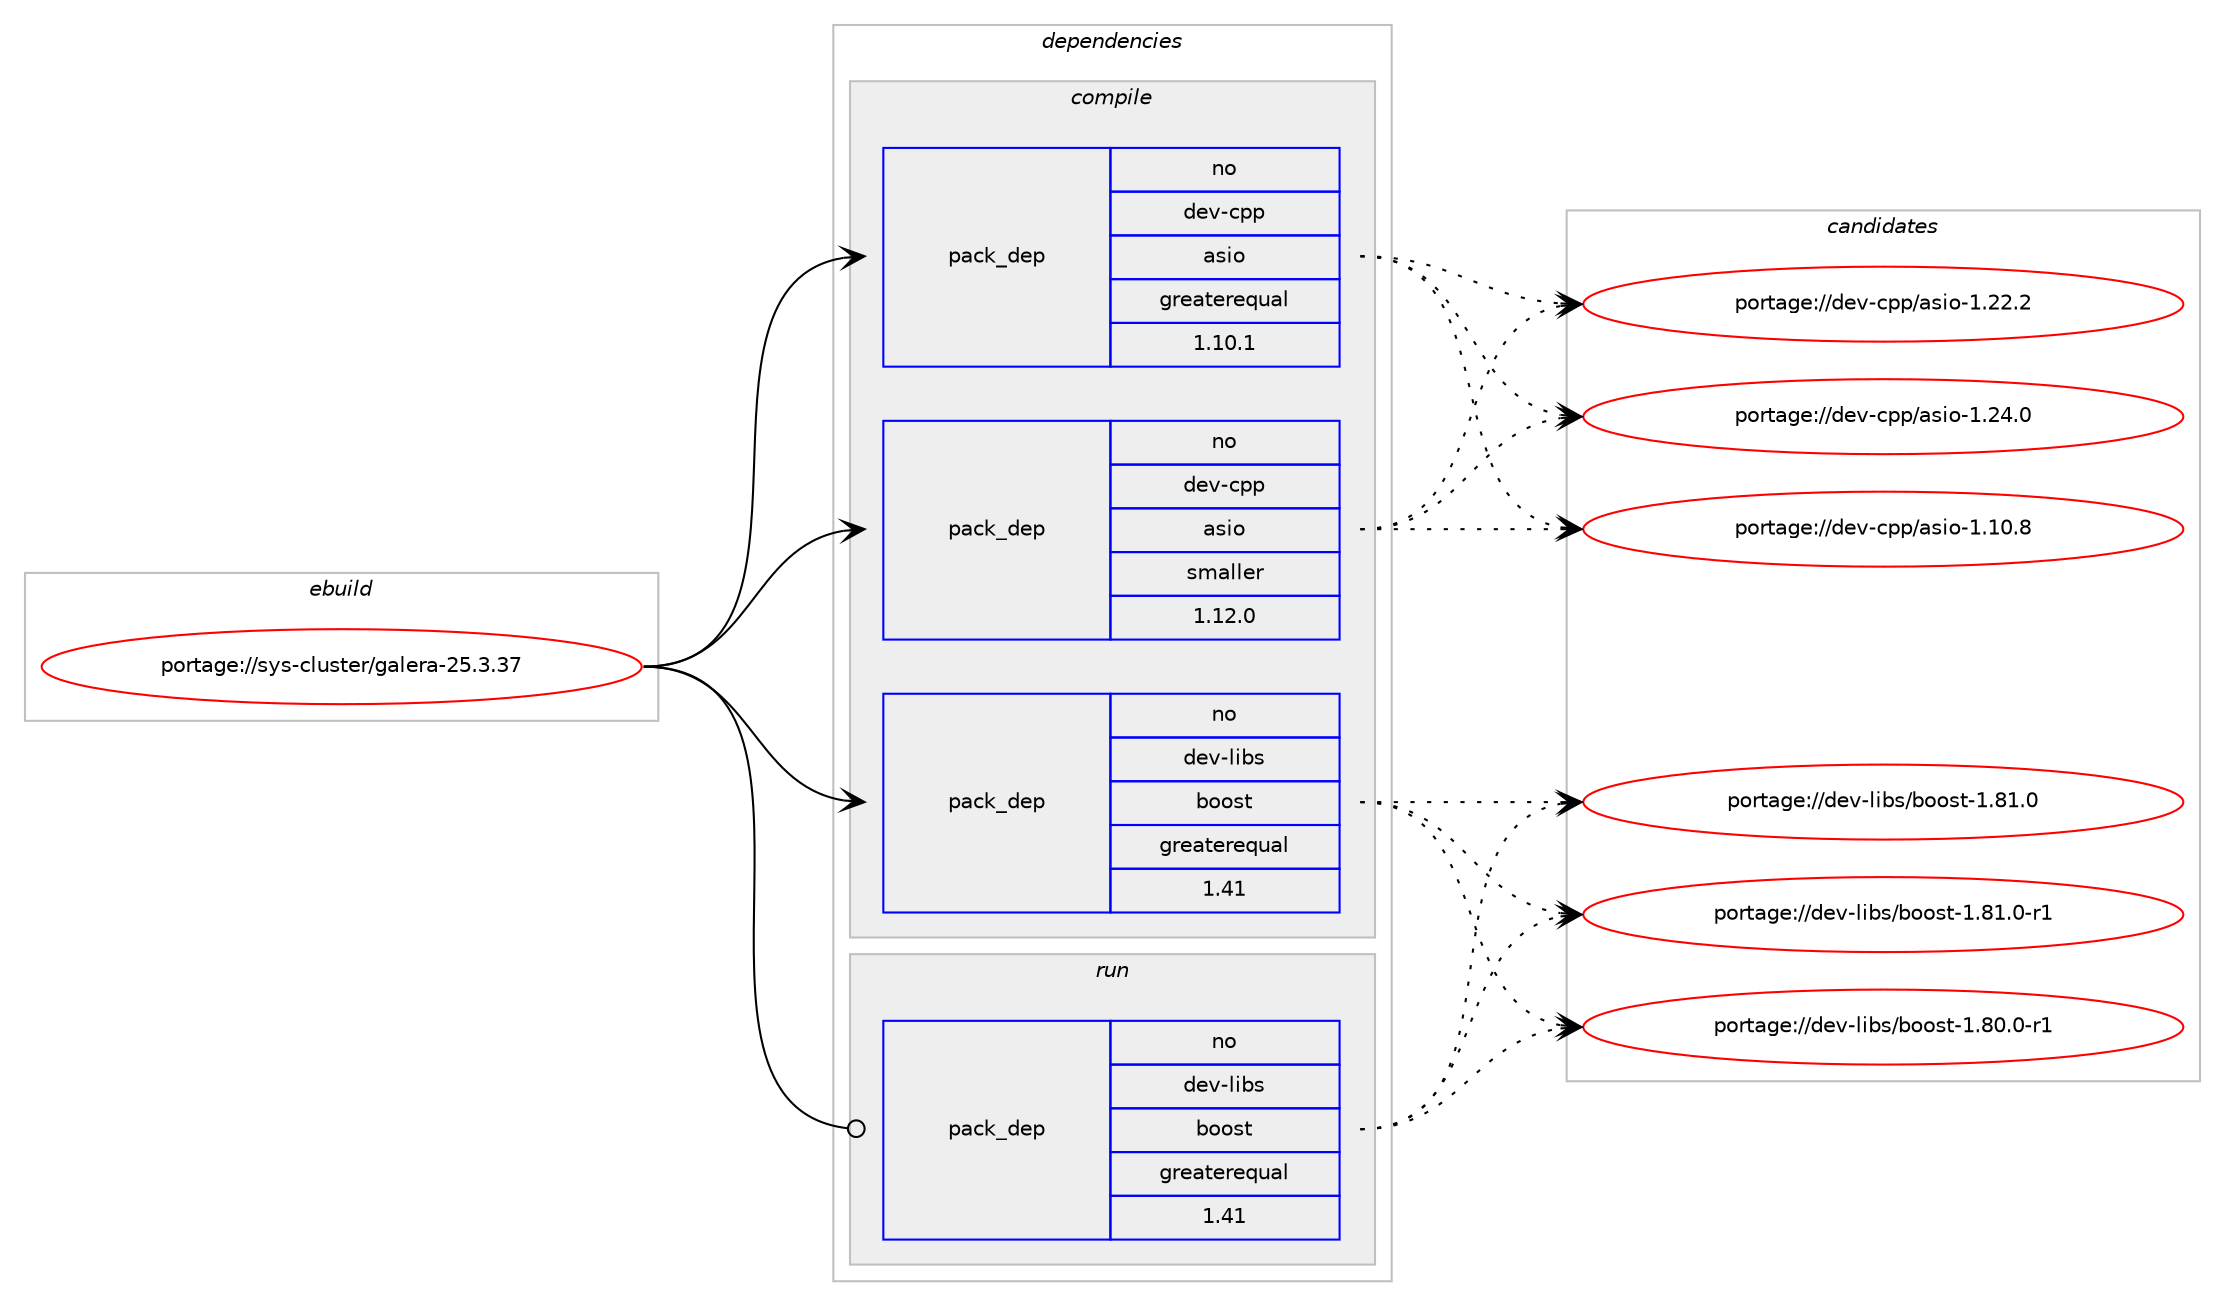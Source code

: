 digraph prolog {

# *************
# Graph options
# *************

newrank=true;
concentrate=true;
compound=true;
graph [rankdir=LR,fontname=Helvetica,fontsize=10,ranksep=1.5];#, ranksep=2.5, nodesep=0.2];
edge  [arrowhead=vee];
node  [fontname=Helvetica,fontsize=10];

# **********
# The ebuild
# **********

subgraph cluster_leftcol {
color=gray;
rank=same;
label=<<i>ebuild</i>>;
id [label="portage://sys-cluster/galera-25.3.37", color=red, width=4, href="../sys-cluster/galera-25.3.37.svg"];
}

# ****************
# The dependencies
# ****************

subgraph cluster_midcol {
color=gray;
label=<<i>dependencies</i>>;
subgraph cluster_compile {
fillcolor="#eeeeee";
style=filled;
label=<<i>compile</i>>;
subgraph pack2708 {
dependency7946 [label=<<TABLE BORDER="0" CELLBORDER="1" CELLSPACING="0" CELLPADDING="4" WIDTH="220"><TR><TD ROWSPAN="6" CELLPADDING="30">pack_dep</TD></TR><TR><TD WIDTH="110">no</TD></TR><TR><TD>dev-cpp</TD></TR><TR><TD>asio</TD></TR><TR><TD>greaterequal</TD></TR><TR><TD>1.10.1</TD></TR></TABLE>>, shape=none, color=blue];
}
id:e -> dependency7946:w [weight=20,style="solid",arrowhead="vee"];
subgraph pack2709 {
dependency7947 [label=<<TABLE BORDER="0" CELLBORDER="1" CELLSPACING="0" CELLPADDING="4" WIDTH="220"><TR><TD ROWSPAN="6" CELLPADDING="30">pack_dep</TD></TR><TR><TD WIDTH="110">no</TD></TR><TR><TD>dev-cpp</TD></TR><TR><TD>asio</TD></TR><TR><TD>smaller</TD></TR><TR><TD>1.12.0</TD></TR></TABLE>>, shape=none, color=blue];
}
id:e -> dependency7947:w [weight=20,style="solid",arrowhead="vee"];
subgraph pack2710 {
dependency7948 [label=<<TABLE BORDER="0" CELLBORDER="1" CELLSPACING="0" CELLPADDING="4" WIDTH="220"><TR><TD ROWSPAN="6" CELLPADDING="30">pack_dep</TD></TR><TR><TD WIDTH="110">no</TD></TR><TR><TD>dev-libs</TD></TR><TR><TD>boost</TD></TR><TR><TD>greaterequal</TD></TR><TR><TD>1.41</TD></TR></TABLE>>, shape=none, color=blue];
}
id:e -> dependency7948:w [weight=20,style="solid",arrowhead="vee"];
# *** BEGIN UNKNOWN DEPENDENCY TYPE (TODO) ***
# id -> package_dependency(portage://sys-cluster/galera-25.3.37,install,no,dev-libs,check,none,[,,],[],[])
# *** END UNKNOWN DEPENDENCY TYPE (TODO) ***

# *** BEGIN UNKNOWN DEPENDENCY TYPE (TODO) ***
# id -> package_dependency(portage://sys-cluster/galera-25.3.37,install,no,dev-libs,openssl,none,[,,],[slot(0),equal],[])
# *** END UNKNOWN DEPENDENCY TYPE (TODO) ***

}
subgraph cluster_compileandrun {
fillcolor="#eeeeee";
style=filled;
label=<<i>compile and run</i>>;
}
subgraph cluster_run {
fillcolor="#eeeeee";
style=filled;
label=<<i>run</i>>;
subgraph pack2711 {
dependency7949 [label=<<TABLE BORDER="0" CELLBORDER="1" CELLSPACING="0" CELLPADDING="4" WIDTH="220"><TR><TD ROWSPAN="6" CELLPADDING="30">pack_dep</TD></TR><TR><TD WIDTH="110">no</TD></TR><TR><TD>dev-libs</TD></TR><TR><TD>boost</TD></TR><TR><TD>greaterequal</TD></TR><TR><TD>1.41</TD></TR></TABLE>>, shape=none, color=blue];
}
id:e -> dependency7949:w [weight=20,style="solid",arrowhead="odot"];
# *** BEGIN UNKNOWN DEPENDENCY TYPE (TODO) ***
# id -> package_dependency(portage://sys-cluster/galera-25.3.37,run,no,dev-libs,openssl,none,[,,],[slot(0),equal],[])
# *** END UNKNOWN DEPENDENCY TYPE (TODO) ***

}
}

# **************
# The candidates
# **************

subgraph cluster_choices {
rank=same;
color=gray;
label=<<i>candidates</i>>;

subgraph choice2708 {
color=black;
nodesep=1;
choice1001011184599112112479711510511145494649484656 [label="portage://dev-cpp/asio-1.10.8", color=red, width=4,href="../dev-cpp/asio-1.10.8.svg"];
choice1001011184599112112479711510511145494650504650 [label="portage://dev-cpp/asio-1.22.2", color=red, width=4,href="../dev-cpp/asio-1.22.2.svg"];
choice1001011184599112112479711510511145494650524648 [label="portage://dev-cpp/asio-1.24.0", color=red, width=4,href="../dev-cpp/asio-1.24.0.svg"];
dependency7946:e -> choice1001011184599112112479711510511145494649484656:w [style=dotted,weight="100"];
dependency7946:e -> choice1001011184599112112479711510511145494650504650:w [style=dotted,weight="100"];
dependency7946:e -> choice1001011184599112112479711510511145494650524648:w [style=dotted,weight="100"];
}
subgraph choice2709 {
color=black;
nodesep=1;
choice1001011184599112112479711510511145494649484656 [label="portage://dev-cpp/asio-1.10.8", color=red, width=4,href="../dev-cpp/asio-1.10.8.svg"];
choice1001011184599112112479711510511145494650504650 [label="portage://dev-cpp/asio-1.22.2", color=red, width=4,href="../dev-cpp/asio-1.22.2.svg"];
choice1001011184599112112479711510511145494650524648 [label="portage://dev-cpp/asio-1.24.0", color=red, width=4,href="../dev-cpp/asio-1.24.0.svg"];
dependency7947:e -> choice1001011184599112112479711510511145494649484656:w [style=dotted,weight="100"];
dependency7947:e -> choice1001011184599112112479711510511145494650504650:w [style=dotted,weight="100"];
dependency7947:e -> choice1001011184599112112479711510511145494650524648:w [style=dotted,weight="100"];
}
subgraph choice2710 {
color=black;
nodesep=1;
choice10010111845108105981154798111111115116454946564846484511449 [label="portage://dev-libs/boost-1.80.0-r1", color=red, width=4,href="../dev-libs/boost-1.80.0-r1.svg"];
choice1001011184510810598115479811111111511645494656494648 [label="portage://dev-libs/boost-1.81.0", color=red, width=4,href="../dev-libs/boost-1.81.0.svg"];
choice10010111845108105981154798111111115116454946564946484511449 [label="portage://dev-libs/boost-1.81.0-r1", color=red, width=4,href="../dev-libs/boost-1.81.0-r1.svg"];
dependency7948:e -> choice10010111845108105981154798111111115116454946564846484511449:w [style=dotted,weight="100"];
dependency7948:e -> choice1001011184510810598115479811111111511645494656494648:w [style=dotted,weight="100"];
dependency7948:e -> choice10010111845108105981154798111111115116454946564946484511449:w [style=dotted,weight="100"];
}
subgraph choice2711 {
color=black;
nodesep=1;
choice10010111845108105981154798111111115116454946564846484511449 [label="portage://dev-libs/boost-1.80.0-r1", color=red, width=4,href="../dev-libs/boost-1.80.0-r1.svg"];
choice1001011184510810598115479811111111511645494656494648 [label="portage://dev-libs/boost-1.81.0", color=red, width=4,href="../dev-libs/boost-1.81.0.svg"];
choice10010111845108105981154798111111115116454946564946484511449 [label="portage://dev-libs/boost-1.81.0-r1", color=red, width=4,href="../dev-libs/boost-1.81.0-r1.svg"];
dependency7949:e -> choice10010111845108105981154798111111115116454946564846484511449:w [style=dotted,weight="100"];
dependency7949:e -> choice1001011184510810598115479811111111511645494656494648:w [style=dotted,weight="100"];
dependency7949:e -> choice10010111845108105981154798111111115116454946564946484511449:w [style=dotted,weight="100"];
}
}

}
